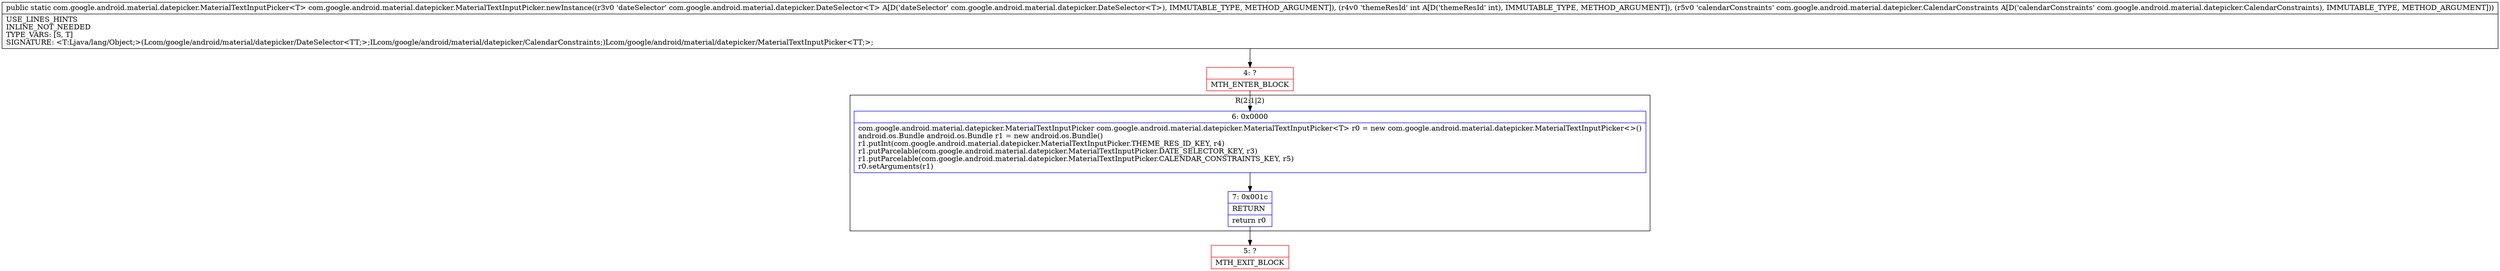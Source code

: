 digraph "CFG forcom.google.android.material.datepicker.MaterialTextInputPicker.newInstance(Lcom\/google\/android\/material\/datepicker\/DateSelector;ILcom\/google\/android\/material\/datepicker\/CalendarConstraints;)Lcom\/google\/android\/material\/datepicker\/MaterialTextInputPicker;" {
subgraph cluster_Region_2006009073 {
label = "R(2:1|2)";
node [shape=record,color=blue];
Node_6 [shape=record,label="{6\:\ 0x0000|com.google.android.material.datepicker.MaterialTextInputPicker com.google.android.material.datepicker.MaterialTextInputPicker\<T\> r0 = new com.google.android.material.datepicker.MaterialTextInputPicker\<\>()\landroid.os.Bundle android.os.Bundle r1 = new android.os.Bundle()\lr1.putInt(com.google.android.material.datepicker.MaterialTextInputPicker.THEME_RES_ID_KEY, r4)\lr1.putParcelable(com.google.android.material.datepicker.MaterialTextInputPicker.DATE_SELECTOR_KEY, r3)\lr1.putParcelable(com.google.android.material.datepicker.MaterialTextInputPicker.CALENDAR_CONSTRAINTS_KEY, r5)\lr0.setArguments(r1)\l}"];
Node_7 [shape=record,label="{7\:\ 0x001c|RETURN\l|return r0\l}"];
}
Node_4 [shape=record,color=red,label="{4\:\ ?|MTH_ENTER_BLOCK\l}"];
Node_5 [shape=record,color=red,label="{5\:\ ?|MTH_EXIT_BLOCK\l}"];
MethodNode[shape=record,label="{public static com.google.android.material.datepicker.MaterialTextInputPicker\<T\> com.google.android.material.datepicker.MaterialTextInputPicker.newInstance((r3v0 'dateSelector' com.google.android.material.datepicker.DateSelector\<T\> A[D('dateSelector' com.google.android.material.datepicker.DateSelector\<T\>), IMMUTABLE_TYPE, METHOD_ARGUMENT]), (r4v0 'themeResId' int A[D('themeResId' int), IMMUTABLE_TYPE, METHOD_ARGUMENT]), (r5v0 'calendarConstraints' com.google.android.material.datepicker.CalendarConstraints A[D('calendarConstraints' com.google.android.material.datepicker.CalendarConstraints), IMMUTABLE_TYPE, METHOD_ARGUMENT]))  | USE_LINES_HINTS\lINLINE_NOT_NEEDED\lTYPE_VARS: [S, T]\lSIGNATURE: \<T:Ljava\/lang\/Object;\>(Lcom\/google\/android\/material\/datepicker\/DateSelector\<TT;\>;ILcom\/google\/android\/material\/datepicker\/CalendarConstraints;)Lcom\/google\/android\/material\/datepicker\/MaterialTextInputPicker\<TT;\>;\l}"];
MethodNode -> Node_4;Node_6 -> Node_7;
Node_7 -> Node_5;
Node_4 -> Node_6;
}


